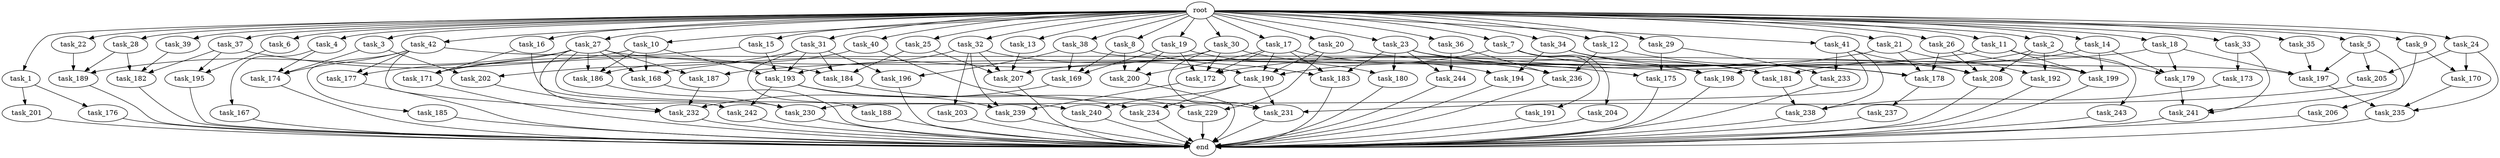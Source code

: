 digraph G {
  root [size="0.000000"];
  task_1 [size="2.048000"];
  task_2 [size="2.048000"];
  task_3 [size="2.048000"];
  task_4 [size="2.048000"];
  task_5 [size="2.048000"];
  task_6 [size="2.048000"];
  task_7 [size="2.048000"];
  task_8 [size="2.048000"];
  task_9 [size="2.048000"];
  task_10 [size="2.048000"];
  task_11 [size="2.048000"];
  task_12 [size="2.048000"];
  task_13 [size="2.048000"];
  task_14 [size="2.048000"];
  task_15 [size="2.048000"];
  task_16 [size="2.048000"];
  task_17 [size="2.048000"];
  task_18 [size="2.048000"];
  task_19 [size="2.048000"];
  task_20 [size="2.048000"];
  task_21 [size="2.048000"];
  task_22 [size="2.048000"];
  task_23 [size="2.048000"];
  task_24 [size="2.048000"];
  task_25 [size="2.048000"];
  task_26 [size="2.048000"];
  task_27 [size="2.048000"];
  task_28 [size="2.048000"];
  task_29 [size="2.048000"];
  task_30 [size="2.048000"];
  task_31 [size="2.048000"];
  task_32 [size="2.048000"];
  task_33 [size="2.048000"];
  task_34 [size="2.048000"];
  task_35 [size="2.048000"];
  task_36 [size="2.048000"];
  task_37 [size="2.048000"];
  task_38 [size="2.048000"];
  task_39 [size="2.048000"];
  task_40 [size="2.048000"];
  task_41 [size="2.048000"];
  task_42 [size="2.048000"];
  task_167 [size="1717986918.400000"];
  task_168 [size="2886218022.912000"];
  task_169 [size="4277787426.816000"];
  task_170 [size="1254130450.432000"];
  task_171 [size="2559800508.416000"];
  task_172 [size="2628519985.152000"];
  task_173 [size="429496729.600000"];
  task_174 [size="3264175144.960000"];
  task_175 [size="2336462209.024000"];
  task_176 [size="841813590.016000"];
  task_177 [size="3109556322.304000"];
  task_178 [size="3779571220.480000"];
  task_179 [size="2388001816.576000"];
  task_180 [size="2559800508.416000"];
  task_181 [size="463856467.968000"];
  task_182 [size="1614907703.296000"];
  task_183 [size="4054449127.424000"];
  task_184 [size="1202590842.880000"];
  task_185 [size="1391569403.904000"];
  task_186 [size="3178275799.040000"];
  task_187 [size="910533066.752000"];
  task_188 [size="618475290.624000"];
  task_189 [size="566935683.072000"];
  task_190 [size="2439541424.128000"];
  task_191 [size="274877906.944000"];
  task_192 [size="1460288880.640000"];
  task_193 [size="5119601016.832000"];
  task_194 [size="1254130450.432000"];
  task_195 [size="773094113.280000"];
  task_196 [size="2336462209.024000"];
  task_197 [size="3058016714.752000"];
  task_198 [size="1614907703.296000"];
  task_199 [size="2920577761.280000"];
  task_200 [size="3178275799.040000"];
  task_201 [size="841813590.016000"];
  task_202 [size="773094113.280000"];
  task_203 [size="1391569403.904000"];
  task_204 [size="274877906.944000"];
  task_205 [size="1529008357.376000"];
  task_206 [size="429496729.600000"];
  task_207 [size="3350074490.880000"];
  task_208 [size="2010044694.528000"];
  task_229 [size="309237645.312000"];
  task_230 [size="2559800508.416000"];
  task_231 [size="3075196583.936000"];
  task_232 [size="3951369912.320000"];
  task_233 [size="687194767.360000"];
  task_234 [size="773094113.280000"];
  task_235 [size="1683627180.032000"];
  task_236 [size="3728031612.928000"];
  task_237 [size="1717986918.400000"];
  task_238 [size="412316860.416000"];
  task_239 [size="2851858284.544000"];
  task_240 [size="223338299.392000"];
  task_241 [size="2302102470.656000"];
  task_242 [size="687194767.360000"];
  task_243 [size="1099511627.776000"];
  task_244 [size="3109556322.304000"];
  end [size="0.000000"];

  root -> task_1 [size="1.000000"];
  root -> task_2 [size="1.000000"];
  root -> task_3 [size="1.000000"];
  root -> task_4 [size="1.000000"];
  root -> task_5 [size="1.000000"];
  root -> task_6 [size="1.000000"];
  root -> task_7 [size="1.000000"];
  root -> task_8 [size="1.000000"];
  root -> task_9 [size="1.000000"];
  root -> task_10 [size="1.000000"];
  root -> task_11 [size="1.000000"];
  root -> task_12 [size="1.000000"];
  root -> task_13 [size="1.000000"];
  root -> task_14 [size="1.000000"];
  root -> task_15 [size="1.000000"];
  root -> task_16 [size="1.000000"];
  root -> task_17 [size="1.000000"];
  root -> task_18 [size="1.000000"];
  root -> task_19 [size="1.000000"];
  root -> task_20 [size="1.000000"];
  root -> task_21 [size="1.000000"];
  root -> task_22 [size="1.000000"];
  root -> task_23 [size="1.000000"];
  root -> task_24 [size="1.000000"];
  root -> task_25 [size="1.000000"];
  root -> task_26 [size="1.000000"];
  root -> task_27 [size="1.000000"];
  root -> task_28 [size="1.000000"];
  root -> task_29 [size="1.000000"];
  root -> task_30 [size="1.000000"];
  root -> task_31 [size="1.000000"];
  root -> task_32 [size="1.000000"];
  root -> task_33 [size="1.000000"];
  root -> task_34 [size="1.000000"];
  root -> task_35 [size="1.000000"];
  root -> task_36 [size="1.000000"];
  root -> task_37 [size="1.000000"];
  root -> task_38 [size="1.000000"];
  root -> task_39 [size="1.000000"];
  root -> task_40 [size="1.000000"];
  root -> task_41 [size="1.000000"];
  root -> task_42 [size="1.000000"];
  task_1 -> task_176 [size="411041792.000000"];
  task_1 -> task_201 [size="411041792.000000"];
  task_2 -> task_179 [size="679477248.000000"];
  task_2 -> task_192 [size="679477248.000000"];
  task_2 -> task_198 [size="679477248.000000"];
  task_2 -> task_208 [size="679477248.000000"];
  task_3 -> task_174 [size="75497472.000000"];
  task_3 -> task_202 [size="75497472.000000"];
  task_4 -> task_167 [size="838860800.000000"];
  task_4 -> task_174 [size="838860800.000000"];
  task_5 -> task_197 [size="209715200.000000"];
  task_5 -> task_205 [size="209715200.000000"];
  task_5 -> task_206 [size="209715200.000000"];
  task_6 -> task_195 [size="301989888.000000"];
  task_7 -> task_190 [size="134217728.000000"];
  task_7 -> task_191 [size="134217728.000000"];
  task_7 -> task_204 [size="134217728.000000"];
  task_7 -> task_208 [size="134217728.000000"];
  task_8 -> task_169 [size="838860800.000000"];
  task_8 -> task_183 [size="838860800.000000"];
  task_8 -> task_200 [size="838860800.000000"];
  task_9 -> task_170 [size="75497472.000000"];
  task_9 -> task_241 [size="75497472.000000"];
  task_10 -> task_168 [size="838860800.000000"];
  task_10 -> task_177 [size="838860800.000000"];
  task_10 -> task_186 [size="838860800.000000"];
  task_10 -> task_193 [size="838860800.000000"];
  task_11 -> task_199 [size="536870912.000000"];
  task_11 -> task_207 [size="536870912.000000"];
  task_11 -> task_243 [size="536870912.000000"];
  task_12 -> task_178 [size="838860800.000000"];
  task_12 -> task_236 [size="838860800.000000"];
  task_13 -> task_207 [size="209715200.000000"];
  task_14 -> task_179 [size="75497472.000000"];
  task_14 -> task_181 [size="75497472.000000"];
  task_14 -> task_199 [size="75497472.000000"];
  task_15 -> task_171 [size="679477248.000000"];
  task_15 -> task_193 [size="679477248.000000"];
  task_16 -> task_171 [size="536870912.000000"];
  task_16 -> task_230 [size="536870912.000000"];
  task_17 -> task_172 [size="301989888.000000"];
  task_17 -> task_183 [size="301989888.000000"];
  task_17 -> task_190 [size="301989888.000000"];
  task_17 -> task_200 [size="301989888.000000"];
  task_17 -> task_236 [size="301989888.000000"];
  task_18 -> task_179 [size="411041792.000000"];
  task_18 -> task_187 [size="411041792.000000"];
  task_18 -> task_197 [size="411041792.000000"];
  task_19 -> task_169 [size="411041792.000000"];
  task_19 -> task_172 [size="411041792.000000"];
  task_19 -> task_180 [size="411041792.000000"];
  task_19 -> task_200 [size="411041792.000000"];
  task_20 -> task_181 [size="75497472.000000"];
  task_20 -> task_190 [size="75497472.000000"];
  task_20 -> task_229 [size="75497472.000000"];
  task_21 -> task_172 [size="33554432.000000"];
  task_21 -> task_178 [size="33554432.000000"];
  task_21 -> task_192 [size="33554432.000000"];
  task_22 -> task_189 [size="209715200.000000"];
  task_23 -> task_175 [size="838860800.000000"];
  task_23 -> task_178 [size="838860800.000000"];
  task_23 -> task_180 [size="838860800.000000"];
  task_23 -> task_183 [size="838860800.000000"];
  task_23 -> task_244 [size="838860800.000000"];
  task_24 -> task_170 [size="536870912.000000"];
  task_24 -> task_205 [size="536870912.000000"];
  task_24 -> task_235 [size="536870912.000000"];
  task_25 -> task_184 [size="209715200.000000"];
  task_25 -> task_207 [size="209715200.000000"];
  task_26 -> task_178 [size="134217728.000000"];
  task_26 -> task_199 [size="134217728.000000"];
  task_26 -> task_208 [size="134217728.000000"];
  task_27 -> task_168 [size="33554432.000000"];
  task_27 -> task_171 [size="33554432.000000"];
  task_27 -> task_186 [size="33554432.000000"];
  task_27 -> task_187 [size="33554432.000000"];
  task_27 -> task_189 [size="33554432.000000"];
  task_27 -> task_198 [size="33554432.000000"];
  task_27 -> task_240 [size="33554432.000000"];
  task_27 -> task_242 [size="33554432.000000"];
  task_28 -> task_182 [size="33554432.000000"];
  task_28 -> task_189 [size="33554432.000000"];
  task_29 -> task_175 [size="301989888.000000"];
  task_29 -> task_233 [size="301989888.000000"];
  task_30 -> task_168 [size="536870912.000000"];
  task_30 -> task_172 [size="536870912.000000"];
  task_30 -> task_194 [size="536870912.000000"];
  task_30 -> task_231 [size="536870912.000000"];
  task_31 -> task_184 [size="301989888.000000"];
  task_31 -> task_188 [size="301989888.000000"];
  task_31 -> task_193 [size="301989888.000000"];
  task_31 -> task_196 [size="301989888.000000"];
  task_31 -> task_202 [size="301989888.000000"];
  task_32 -> task_190 [size="679477248.000000"];
  task_32 -> task_193 [size="679477248.000000"];
  task_32 -> task_203 [size="679477248.000000"];
  task_32 -> task_207 [size="679477248.000000"];
  task_32 -> task_239 [size="679477248.000000"];
  task_33 -> task_173 [size="209715200.000000"];
  task_33 -> task_241 [size="209715200.000000"];
  task_34 -> task_181 [size="75497472.000000"];
  task_34 -> task_194 [size="75497472.000000"];
  task_34 -> task_198 [size="75497472.000000"];
  task_35 -> task_197 [size="33554432.000000"];
  task_36 -> task_236 [size="679477248.000000"];
  task_36 -> task_244 [size="679477248.000000"];
  task_37 -> task_182 [size="75497472.000000"];
  task_37 -> task_184 [size="75497472.000000"];
  task_37 -> task_195 [size="75497472.000000"];
  task_38 -> task_169 [size="838860800.000000"];
  task_38 -> task_196 [size="838860800.000000"];
  task_38 -> task_197 [size="838860800.000000"];
  task_39 -> task_182 [size="679477248.000000"];
  task_40 -> task_186 [size="679477248.000000"];
  task_40 -> task_231 [size="679477248.000000"];
  task_41 -> task_208 [size="33554432.000000"];
  task_41 -> task_230 [size="33554432.000000"];
  task_41 -> task_233 [size="33554432.000000"];
  task_41 -> task_238 [size="33554432.000000"];
  task_42 -> task_174 [size="679477248.000000"];
  task_42 -> task_177 [size="679477248.000000"];
  task_42 -> task_185 [size="679477248.000000"];
  task_42 -> task_199 [size="679477248.000000"];
  task_42 -> task_232 [size="679477248.000000"];
  task_167 -> end [size="1.000000"];
  task_168 -> end [size="1.000000"];
  task_169 -> task_232 [size="301989888.000000"];
  task_170 -> task_235 [size="209715200.000000"];
  task_171 -> end [size="1.000000"];
  task_172 -> task_239 [size="411041792.000000"];
  task_173 -> task_238 [size="134217728.000000"];
  task_174 -> end [size="1.000000"];
  task_175 -> end [size="1.000000"];
  task_176 -> end [size="1.000000"];
  task_177 -> end [size="1.000000"];
  task_178 -> task_237 [size="838860800.000000"];
  task_179 -> task_241 [size="838860800.000000"];
  task_180 -> end [size="1.000000"];
  task_181 -> task_238 [size="33554432.000000"];
  task_182 -> end [size="1.000000"];
  task_183 -> end [size="1.000000"];
  task_184 -> task_229 [size="75497472.000000"];
  task_185 -> end [size="1.000000"];
  task_186 -> task_230 [size="679477248.000000"];
  task_187 -> task_232 [size="411041792.000000"];
  task_188 -> end [size="1.000000"];
  task_189 -> end [size="1.000000"];
  task_190 -> task_231 [size="75497472.000000"];
  task_190 -> task_234 [size="75497472.000000"];
  task_190 -> task_240 [size="75497472.000000"];
  task_191 -> end [size="1.000000"];
  task_192 -> end [size="1.000000"];
  task_193 -> task_234 [size="301989888.000000"];
  task_193 -> task_239 [size="301989888.000000"];
  task_193 -> task_242 [size="301989888.000000"];
  task_194 -> end [size="1.000000"];
  task_195 -> end [size="1.000000"];
  task_196 -> end [size="1.000000"];
  task_197 -> task_235 [size="75497472.000000"];
  task_198 -> end [size="1.000000"];
  task_199 -> end [size="1.000000"];
  task_200 -> end [size="1.000000"];
  task_201 -> end [size="1.000000"];
  task_202 -> task_232 [size="536870912.000000"];
  task_203 -> end [size="1.000000"];
  task_204 -> end [size="1.000000"];
  task_205 -> task_231 [size="209715200.000000"];
  task_206 -> end [size="1.000000"];
  task_207 -> end [size="1.000000"];
  task_208 -> end [size="1.000000"];
  task_229 -> end [size="1.000000"];
  task_230 -> end [size="1.000000"];
  task_231 -> end [size="1.000000"];
  task_232 -> end [size="1.000000"];
  task_233 -> end [size="1.000000"];
  task_234 -> end [size="1.000000"];
  task_235 -> end [size="1.000000"];
  task_236 -> end [size="1.000000"];
  task_237 -> end [size="1.000000"];
  task_238 -> end [size="1.000000"];
  task_239 -> end [size="1.000000"];
  task_240 -> end [size="1.000000"];
  task_241 -> end [size="1.000000"];
  task_242 -> end [size="1.000000"];
  task_243 -> end [size="1.000000"];
  task_244 -> end [size="1.000000"];
}
